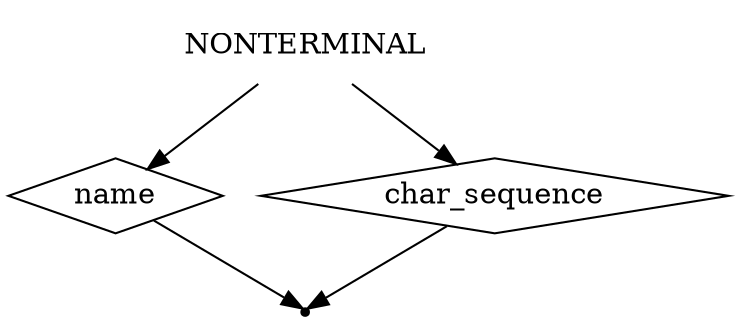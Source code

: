 digraph NONTERMINAL {
    start [label=NONTERMINAL shape=plaintext]
    A [label=name shape=diamond]
    B [label=char_sequence shape=diamond]
    end [shape=point]
    start -> A
    start -> B
    A -> end
    B -> end
}
